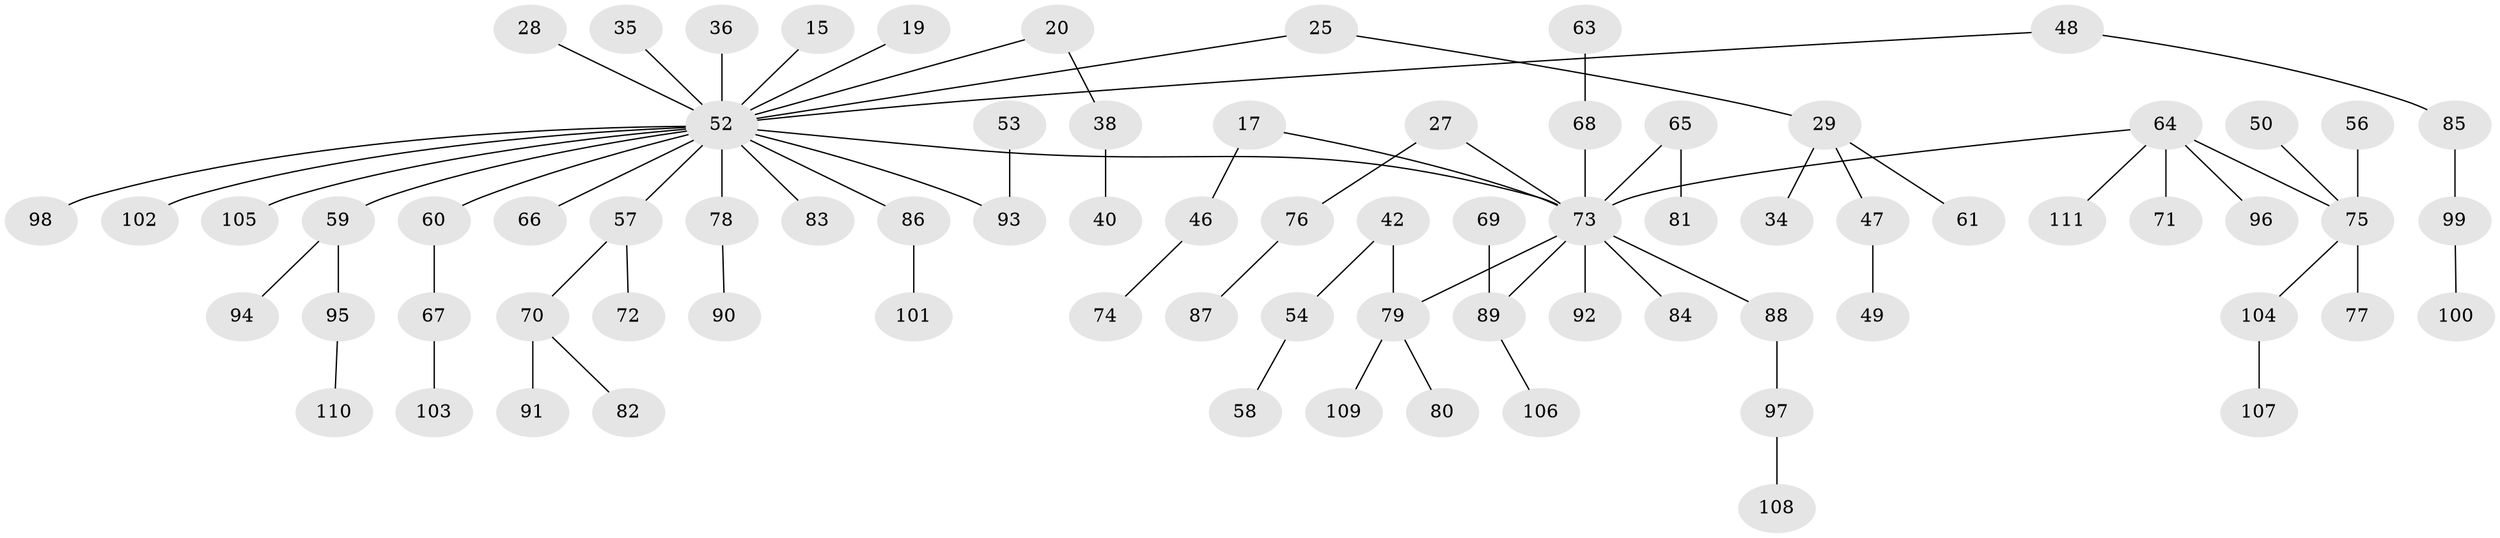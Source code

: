 // original degree distribution, {7: 0.02702702702702703, 8: 0.009009009009009009, 6: 0.009009009009009009, 2: 0.3153153153153153, 4: 0.05405405405405406, 3: 0.11711711711711711, 1: 0.46846846846846846}
// Generated by graph-tools (version 1.1) at 2025/55/03/04/25 21:55:41]
// undirected, 77 vertices, 76 edges
graph export_dot {
graph [start="1"]
  node [color=gray90,style=filled];
  15;
  17;
  19;
  20;
  25;
  27;
  28;
  29;
  34;
  35;
  36;
  38;
  40;
  42;
  46;
  47;
  48;
  49;
  50;
  52 [super="+7+32"];
  53;
  54;
  56;
  57;
  58;
  59 [super="+22"];
  60;
  61;
  63;
  64 [super="+33"];
  65 [super="+51+62"];
  66;
  67;
  68 [super="+55"];
  69;
  70;
  71;
  72;
  73 [super="+4+11+12"];
  74;
  75 [super="+21"];
  76;
  77;
  78;
  79 [super="+23+18+10+39"];
  80;
  81;
  82;
  83;
  84;
  85;
  86;
  87;
  88 [super="+30"];
  89 [super="+44"];
  90;
  91;
  92;
  93 [super="+45"];
  94;
  95;
  96;
  97;
  98;
  99;
  100;
  101;
  102;
  103;
  104;
  105;
  106;
  107;
  108;
  109;
  110;
  111;
  15 -- 52;
  17 -- 46;
  17 -- 73;
  19 -- 52;
  20 -- 38;
  20 -- 52;
  25 -- 29;
  25 -- 52;
  27 -- 76;
  27 -- 73;
  28 -- 52;
  29 -- 34;
  29 -- 47;
  29 -- 61;
  35 -- 52;
  36 -- 52;
  38 -- 40;
  42 -- 54;
  42 -- 79;
  46 -- 74;
  47 -- 49;
  48 -- 85;
  48 -- 52;
  50 -- 75;
  52 -- 102;
  52 -- 60;
  52 -- 59;
  52 -- 66;
  52 -- 73;
  52 -- 78;
  52 -- 83;
  52 -- 86;
  52 -- 98;
  52 -- 105;
  52 -- 57;
  52 -- 93;
  53 -- 93;
  54 -- 58;
  56 -- 75;
  57 -- 70;
  57 -- 72;
  59 -- 94;
  59 -- 95;
  60 -- 67;
  63 -- 68;
  64 -- 111;
  64 -- 96;
  64 -- 71;
  64 -- 73;
  64 -- 75;
  65 -- 81;
  65 -- 73;
  67 -- 103;
  68 -- 73;
  69 -- 89;
  70 -- 82;
  70 -- 91;
  73 -- 84;
  73 -- 92;
  73 -- 79;
  73 -- 88;
  73 -- 89;
  75 -- 77;
  75 -- 104;
  76 -- 87;
  78 -- 90;
  79 -- 80;
  79 -- 109;
  85 -- 99;
  86 -- 101;
  88 -- 97;
  89 -- 106;
  95 -- 110;
  97 -- 108;
  99 -- 100;
  104 -- 107;
}
